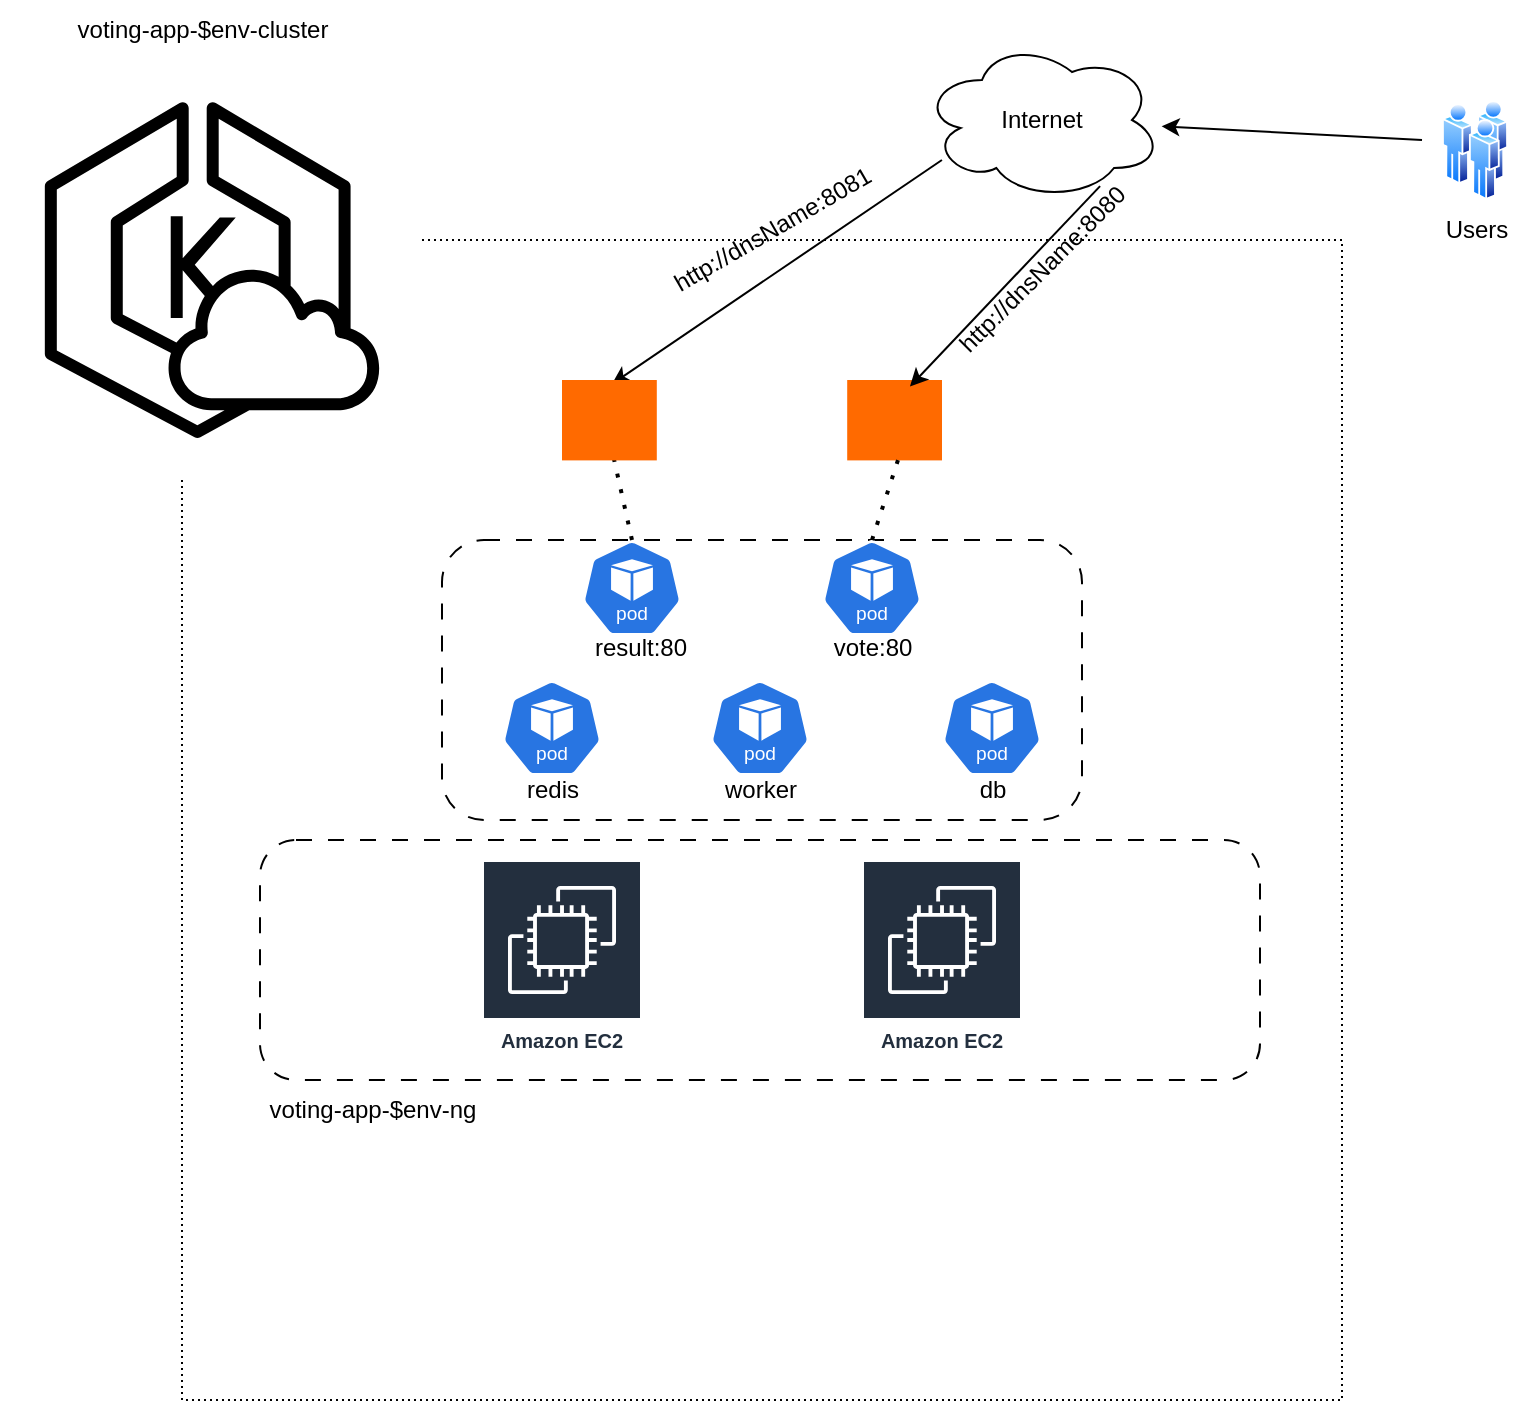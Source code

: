 <mxfile version="27.1.6">
  <diagram name="Page-1" id="9lgeW5lCtSYoUjNFC-Vi">
    <mxGraphModel dx="1957" dy="2280" grid="1" gridSize="10" guides="1" tooltips="1" connect="1" arrows="1" fold="1" page="1" pageScale="1" pageWidth="827" pageHeight="1169" math="0" shadow="0">
      <root>
        <mxCell id="0" />
        <mxCell id="1" parent="0" />
        <mxCell id="btZuaT88syvGgfMJOIOA-22" value="" style="whiteSpace=wrap;html=1;aspect=fixed;dashed=1;dashPattern=1 2;" vertex="1" parent="1">
          <mxGeometry x="100" y="90" width="580" height="580" as="geometry" />
        </mxCell>
        <mxCell id="btZuaT88syvGgfMJOIOA-36" value="" style="rounded=1;whiteSpace=wrap;html=1;dashed=1;dashPattern=8 8;" vertex="1" parent="1">
          <mxGeometry x="230" y="240" width="320" height="140" as="geometry" />
        </mxCell>
        <mxCell id="btZuaT88syvGgfMJOIOA-16" value="" style="rounded=1;whiteSpace=wrap;html=1;dashed=1;dashPattern=8 8;" vertex="1" parent="1">
          <mxGeometry x="139" y="390" width="500" height="120" as="geometry" />
        </mxCell>
        <mxCell id="btZuaT88syvGgfMJOIOA-1" value="" style="sketch=0;points=[[0,0,0],[0.25,0,0],[0.5,0,0],[0.75,0,0],[1,0,0],[0,1,0],[0.25,1,0],[0.5,1,0],[0.75,1,0],[1,1,0],[0,0.25,0],[0,0.5,0],[0,0.75,0],[1,0.25,0],[1,0.5,0],[1,0.75,0]];outlineConnect=0;dashed=0;verticalLabelPosition=bottom;verticalAlign=top;align=center;html=1;fontSize=12;fontStyle=0;aspect=fixed;shape=mxgraph.aws4.resourceIcon;resIcon=mxgraph.aws4.eks_cloud;" vertex="1" parent="1">
          <mxGeometry x="10" width="210" height="210" as="geometry" />
        </mxCell>
        <mxCell id="btZuaT88syvGgfMJOIOA-2" value="" style="aspect=fixed;sketch=0;html=1;dashed=0;whitespace=wrap;verticalLabelPosition=bottom;verticalAlign=top;fillColor=#2875E2;strokeColor=#ffffff;points=[[0.005,0.63,0],[0.1,0.2,0],[0.9,0.2,0],[0.5,0,0],[0.995,0.63,0],[0.72,0.99,0],[0.5,1,0],[0.28,0.99,0]];shape=mxgraph.kubernetes.icon2;kubernetesLabel=1;prIcon=pod" vertex="1" parent="1">
          <mxGeometry x="300" y="240" width="50" height="48" as="geometry" />
        </mxCell>
        <mxCell id="btZuaT88syvGgfMJOIOA-3" value="" style="aspect=fixed;sketch=0;html=1;dashed=0;whitespace=wrap;verticalLabelPosition=bottom;verticalAlign=top;fillColor=#2875E2;strokeColor=#ffffff;points=[[0.005,0.63,0],[0.1,0.2,0],[0.9,0.2,0],[0.5,0,0],[0.995,0.63,0],[0.72,0.99,0],[0.5,1,0],[0.28,0.99,0]];shape=mxgraph.kubernetes.icon2;kubernetesLabel=1;prIcon=pod" vertex="1" parent="1">
          <mxGeometry x="480" y="310" width="50" height="48" as="geometry" />
        </mxCell>
        <mxCell id="btZuaT88syvGgfMJOIOA-4" value="" style="aspect=fixed;sketch=0;html=1;dashed=0;whitespace=wrap;verticalLabelPosition=bottom;verticalAlign=top;fillColor=#2875E2;strokeColor=#ffffff;points=[[0.005,0.63,0],[0.1,0.2,0],[0.9,0.2,0],[0.5,0,0],[0.995,0.63,0],[0.72,0.99,0],[0.5,1,0],[0.28,0.99,0]];shape=mxgraph.kubernetes.icon2;kubernetesLabel=1;prIcon=pod" vertex="1" parent="1">
          <mxGeometry x="364" y="310" width="50" height="48" as="geometry" />
        </mxCell>
        <mxCell id="btZuaT88syvGgfMJOIOA-5" value="" style="aspect=fixed;sketch=0;html=1;dashed=0;whitespace=wrap;verticalLabelPosition=bottom;verticalAlign=top;fillColor=#2875E2;strokeColor=#ffffff;points=[[0.005,0.63,0],[0.1,0.2,0],[0.9,0.2,0],[0.5,0,0],[0.995,0.63,0],[0.72,0.99,0],[0.5,1,0],[0.28,0.99,0]];shape=mxgraph.kubernetes.icon2;kubernetesLabel=1;prIcon=pod" vertex="1" parent="1">
          <mxGeometry x="260" y="310" width="50" height="48" as="geometry" />
        </mxCell>
        <mxCell id="btZuaT88syvGgfMJOIOA-9" value="" style="aspect=fixed;sketch=0;html=1;dashed=0;whitespace=wrap;verticalLabelPosition=bottom;verticalAlign=top;fillColor=#2875E2;strokeColor=#ffffff;points=[[0.005,0.63,0],[0.1,0.2,0],[0.9,0.2,0],[0.5,0,0],[0.995,0.63,0],[0.72,0.99,0],[0.5,1,0],[0.28,0.99,0]];shape=mxgraph.kubernetes.icon2;kubernetesLabel=1;prIcon=pod" vertex="1" parent="1">
          <mxGeometry x="420" y="240" width="50" height="48" as="geometry" />
        </mxCell>
        <mxCell id="btZuaT88syvGgfMJOIOA-11" value="Amazon EC2" style="sketch=0;outlineConnect=0;fontColor=#232F3E;gradientColor=none;strokeColor=#ffffff;fillColor=#232F3E;dashed=0;verticalLabelPosition=middle;verticalAlign=bottom;align=center;html=1;whiteSpace=wrap;fontSize=10;fontStyle=1;spacing=3;shape=mxgraph.aws4.productIcon;prIcon=mxgraph.aws4.ec2;" vertex="1" parent="1">
          <mxGeometry x="250" y="400" width="80" height="100" as="geometry" />
        </mxCell>
        <mxCell id="btZuaT88syvGgfMJOIOA-12" value="Amazon EC2" style="sketch=0;outlineConnect=0;fontColor=#232F3E;gradientColor=none;strokeColor=#ffffff;fillColor=#232F3E;dashed=0;verticalLabelPosition=middle;verticalAlign=bottom;align=center;html=1;whiteSpace=wrap;fontSize=10;fontStyle=1;spacing=3;shape=mxgraph.aws4.productIcon;prIcon=mxgraph.aws4.ec2;" vertex="1" parent="1">
          <mxGeometry x="440" y="400" width="80" height="100" as="geometry" />
        </mxCell>
        <mxCell id="btZuaT88syvGgfMJOIOA-14" value="" style="points=[];aspect=fixed;html=1;align=center;shadow=0;dashed=0;fillColor=#FF6A00;strokeColor=none;shape=mxgraph.alibaba_cloud.clb_classic_load_balancer_01;" vertex="1" parent="1">
          <mxGeometry x="432.6" y="160" width="47.4" height="40.2" as="geometry" />
        </mxCell>
        <mxCell id="btZuaT88syvGgfMJOIOA-17" value="vote:80" style="text;html=1;align=center;verticalAlign=middle;resizable=0;points=[];autosize=1;strokeColor=none;fillColor=none;" vertex="1" parent="1">
          <mxGeometry x="415" y="279" width="60" height="30" as="geometry" />
        </mxCell>
        <mxCell id="btZuaT88syvGgfMJOIOA-18" value="result:80" style="text;html=1;align=center;verticalAlign=middle;resizable=0;points=[];autosize=1;strokeColor=none;fillColor=none;" vertex="1" parent="1">
          <mxGeometry x="294" y="279" width="70" height="30" as="geometry" />
        </mxCell>
        <mxCell id="btZuaT88syvGgfMJOIOA-19" value="worker" style="text;html=1;align=center;verticalAlign=middle;resizable=0;points=[];autosize=1;strokeColor=none;fillColor=none;" vertex="1" parent="1">
          <mxGeometry x="359" y="350" width="60" height="30" as="geometry" />
        </mxCell>
        <mxCell id="btZuaT88syvGgfMJOIOA-20" value="db" style="text;html=1;align=center;verticalAlign=middle;resizable=0;points=[];autosize=1;strokeColor=none;fillColor=none;" vertex="1" parent="1">
          <mxGeometry x="485" y="350" width="40" height="30" as="geometry" />
        </mxCell>
        <mxCell id="btZuaT88syvGgfMJOIOA-21" value="redis" style="text;html=1;align=center;verticalAlign=middle;resizable=0;points=[];autosize=1;strokeColor=none;fillColor=none;" vertex="1" parent="1">
          <mxGeometry x="260" y="350" width="50" height="30" as="geometry" />
        </mxCell>
        <mxCell id="btZuaT88syvGgfMJOIOA-24" value="http://dnsName:8080" style="text;html=1;align=center;verticalAlign=middle;resizable=0;points=[];autosize=1;strokeColor=none;fillColor=none;rotation=-45;" vertex="1" parent="1">
          <mxGeometry x="465" y="90" width="130" height="30" as="geometry" />
        </mxCell>
        <mxCell id="btZuaT88syvGgfMJOIOA-25" value="http://dnsName:8081" style="text;html=1;align=center;verticalAlign=middle;resizable=0;points=[];autosize=1;strokeColor=none;fillColor=none;rotation=-30;" vertex="1" parent="1">
          <mxGeometry x="330" y="70" width="130" height="30" as="geometry" />
        </mxCell>
        <mxCell id="btZuaT88syvGgfMJOIOA-26" value="" style="endArrow=none;dashed=1;html=1;dashPattern=1 3;strokeWidth=2;rounded=0;exitX=0.5;exitY=0;exitDx=0;exitDy=0;exitPerimeter=0;entryX=0.527;entryY=0.871;entryDx=0;entryDy=0;entryPerimeter=0;" edge="1" parent="1" source="btZuaT88syvGgfMJOIOA-2" target="btZuaT88syvGgfMJOIOA-13">
          <mxGeometry width="50" height="50" relative="1" as="geometry">
            <mxPoint x="300" y="240" as="sourcePoint" />
            <mxPoint x="350" y="190" as="targetPoint" />
          </mxGeometry>
        </mxCell>
        <mxCell id="btZuaT88syvGgfMJOIOA-27" value="" style="endArrow=none;dashed=1;html=1;dashPattern=1 3;strokeWidth=2;rounded=0;exitX=0.5;exitY=0;exitDx=0;exitDy=0;exitPerimeter=0;" edge="1" parent="1" source="btZuaT88syvGgfMJOIOA-9">
          <mxGeometry width="50" height="50" relative="1" as="geometry">
            <mxPoint x="540" y="328" as="sourcePoint" />
            <mxPoint x="458" y="200" as="targetPoint" />
          </mxGeometry>
        </mxCell>
        <mxCell id="btZuaT88syvGgfMJOIOA-28" value="Internet" style="ellipse;shape=cloud;whiteSpace=wrap;html=1;" vertex="1" parent="1">
          <mxGeometry x="470" y="-10" width="120" height="80" as="geometry" />
        </mxCell>
        <mxCell id="btZuaT88syvGgfMJOIOA-30" value="" style="image;aspect=fixed;perimeter=ellipsePerimeter;html=1;align=center;shadow=0;dashed=0;spacingTop=3;image=img/lib/active_directory/users.svg;" vertex="1" parent="1">
          <mxGeometry x="730" y="20" width="33" height="50" as="geometry" />
        </mxCell>
        <mxCell id="btZuaT88syvGgfMJOIOA-31" value="" style="endArrow=classic;html=1;rounded=0;" edge="1" parent="1" target="btZuaT88syvGgfMJOIOA-28">
          <mxGeometry width="50" height="50" relative="1" as="geometry">
            <mxPoint x="720" y="40" as="sourcePoint" />
            <mxPoint x="740" y="-10" as="targetPoint" />
          </mxGeometry>
        </mxCell>
        <mxCell id="btZuaT88syvGgfMJOIOA-32" value="" style="endArrow=classic;html=1;rounded=0;exitX=0.083;exitY=0.75;exitDx=0;exitDy=0;exitPerimeter=0;entryX=0.527;entryY=0.05;entryDx=0;entryDy=0;entryPerimeter=0;" edge="1" parent="1" source="btZuaT88syvGgfMJOIOA-28" target="btZuaT88syvGgfMJOIOA-13">
          <mxGeometry width="50" height="50" relative="1" as="geometry">
            <mxPoint x="410" y="70" as="sourcePoint" />
            <mxPoint x="340" y="140" as="targetPoint" />
          </mxGeometry>
        </mxCell>
        <mxCell id="btZuaT88syvGgfMJOIOA-34" value="" style="endArrow=classic;html=1;rounded=0;entryX=0.662;entryY=0.08;entryDx=0;entryDy=0;entryPerimeter=0;exitX=0.742;exitY=0.913;exitDx=0;exitDy=0;exitPerimeter=0;" edge="1" parent="1" source="btZuaT88syvGgfMJOIOA-28" target="btZuaT88syvGgfMJOIOA-14">
          <mxGeometry width="50" height="50" relative="1" as="geometry">
            <mxPoint x="605" y="80" as="sourcePoint" />
            <mxPoint x="470" y="167" as="targetPoint" />
          </mxGeometry>
        </mxCell>
        <mxCell id="btZuaT88syvGgfMJOIOA-37" value="voting-app-$env-cluster" style="text;html=1;align=center;verticalAlign=middle;resizable=0;points=[];autosize=1;strokeColor=none;fillColor=none;" vertex="1" parent="1">
          <mxGeometry x="35" y="-30" width="150" height="30" as="geometry" />
        </mxCell>
        <mxCell id="btZuaT88syvGgfMJOIOA-38" value="voting-app-$env-ng" style="text;html=1;align=center;verticalAlign=middle;resizable=0;points=[];autosize=1;strokeColor=none;fillColor=none;" vertex="1" parent="1">
          <mxGeometry x="130" y="510" width="130" height="30" as="geometry" />
        </mxCell>
        <mxCell id="btZuaT88syvGgfMJOIOA-39" value="Users" style="text;html=1;align=center;verticalAlign=middle;resizable=0;points=[];autosize=1;strokeColor=none;fillColor=none;" vertex="1" parent="1">
          <mxGeometry x="721.5" y="70" width="50" height="30" as="geometry" />
        </mxCell>
        <mxCell id="btZuaT88syvGgfMJOIOA-13" value="" style="points=[];aspect=fixed;html=1;align=center;shadow=0;dashed=0;fillColor=#FF6A00;strokeColor=none;shape=mxgraph.alibaba_cloud.clb_classic_load_balancer_01;" vertex="1" parent="1">
          <mxGeometry x="290" y="160" width="47.4" height="40.2" as="geometry" />
        </mxCell>
      </root>
    </mxGraphModel>
  </diagram>
</mxfile>
